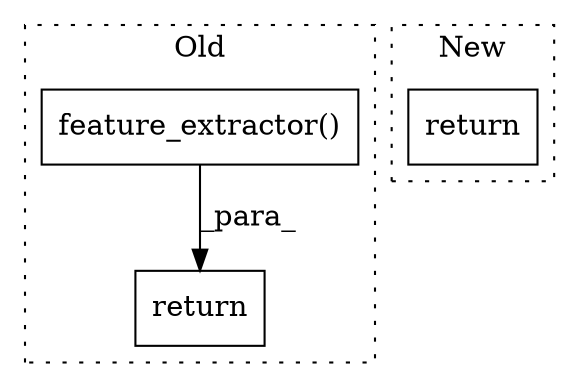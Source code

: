 digraph G {
subgraph cluster0 {
1 [label="feature_extractor()" a="75" s="4870,4915" l="36,65" shape="box"];
3 [label="return" a="93" s="4863" l="7" shape="box"];
label = "Old";
style="dotted";
}
subgraph cluster1 {
2 [label="return" a="93" s="5137" l="7" shape="box"];
label = "New";
style="dotted";
}
1 -> 3 [label="_para_"];
}